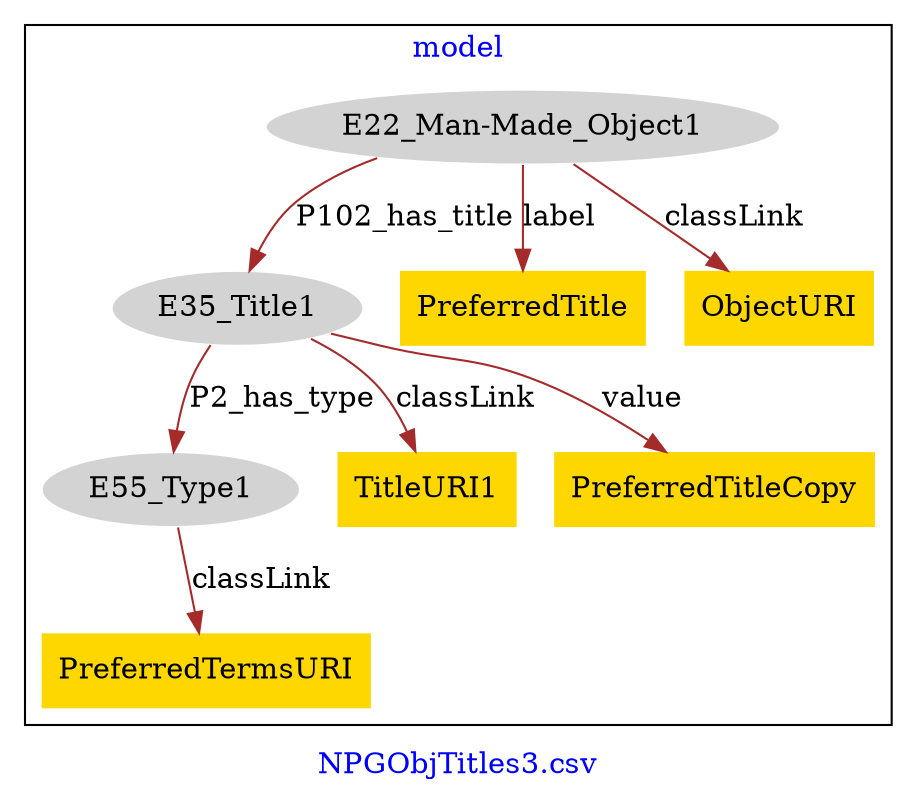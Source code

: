 digraph n0 {
fontcolor="blue"
remincross="true"
label="NPGObjTitles3.csv"
subgraph cluster {
label="model"
n2[style="filled",color="white",fillcolor="lightgray",label="E22_Man-Made_Object1"];
n3[style="filled",color="white",fillcolor="lightgray",label="E35_Title1"];
n4[style="filled",color="white",fillcolor="lightgray",label="E55_Type1"];
n5[shape="plaintext",style="filled",fillcolor="gold",label="PreferredTitle"];
n6[shape="plaintext",style="filled",fillcolor="gold",label="PreferredTermsURI"];
n7[shape="plaintext",style="filled",fillcolor="gold",label="TitleURI1"];
n8[shape="plaintext",style="filled",fillcolor="gold",label="ObjectURI"];
n9[shape="plaintext",style="filled",fillcolor="gold",label="PreferredTitleCopy"];
}
n2 -> n3[color="brown",fontcolor="black",label="P102_has_title"]
n3 -> n4[color="brown",fontcolor="black",label="P2_has_type"]
n2 -> n5[color="brown",fontcolor="black",label="label"]
n4 -> n6[color="brown",fontcolor="black",label="classLink"]
n3 -> n7[color="brown",fontcolor="black",label="classLink"]
n2 -> n8[color="brown",fontcolor="black",label="classLink"]
n3 -> n9[color="brown",fontcolor="black",label="value"]
}
